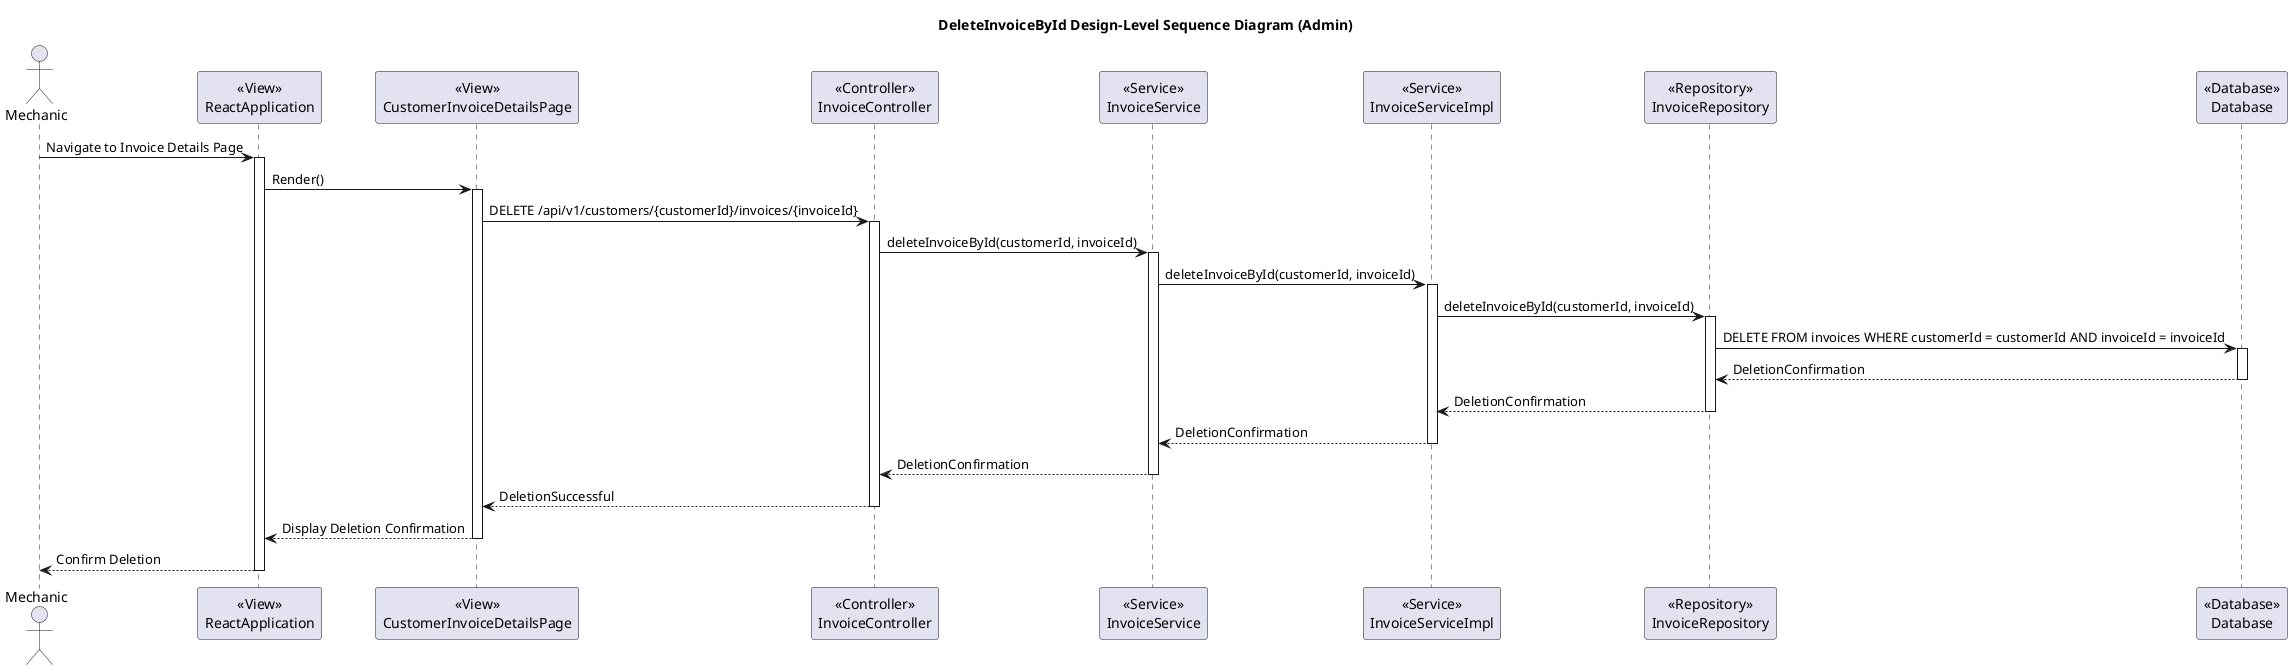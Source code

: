 @startuml
title DeleteInvoiceById Design-Level Sequence Diagram (Admin)

actor Mechanic

participant ReactApplication as "<<View>>\nReactApplication"
participant CustomerInvoiceDetailsPage as "<<View>>\nCustomerInvoiceDetailsPage"
participant InvoiceController as "<<Controller>>\nInvoiceController"
participant InvoiceService as "<<Service>>\nInvoiceService"
participant InvoiceServiceImpl as "<<Service>>\nInvoiceServiceImpl"
participant InvoiceRepository as "<<Repository>>\nInvoiceRepository"
participant Database as "<<Database>>\nDatabase"

Mechanic -> ReactApplication: Navigate to Invoice Details Page
activate ReactApplication

ReactApplication -> CustomerInvoiceDetailsPage: Render()
activate CustomerInvoiceDetailsPage

CustomerInvoiceDetailsPage -> InvoiceController: DELETE /api/v1/customers/{customerId}/invoices/{invoiceId}
activate InvoiceController

InvoiceController -> InvoiceService: deleteInvoiceById(customerId, invoiceId)
activate InvoiceService

InvoiceService -> InvoiceServiceImpl: deleteInvoiceById(customerId, invoiceId)
activate InvoiceServiceImpl

InvoiceServiceImpl -> InvoiceRepository: deleteInvoiceById(customerId, invoiceId)
activate InvoiceRepository

InvoiceRepository -> Database: DELETE FROM invoices WHERE customerId = customerId AND invoiceId = invoiceId
activate Database

Database --> InvoiceRepository: DeletionConfirmation
deactivate Database

InvoiceRepository --> InvoiceServiceImpl: DeletionConfirmation
deactivate InvoiceRepository

InvoiceServiceImpl --> InvoiceService: DeletionConfirmation
deactivate InvoiceServiceImpl

InvoiceService --> InvoiceController: DeletionConfirmation
deactivate InvoiceService

InvoiceController --> CustomerInvoiceDetailsPage: DeletionSuccessful
deactivate InvoiceController

CustomerInvoiceDetailsPage --> ReactApplication: Display Deletion Confirmation
deactivate CustomerInvoiceDetailsPage

ReactApplication --> Mechanic: Confirm Deletion
deactivate ReactApplication

@enduml
